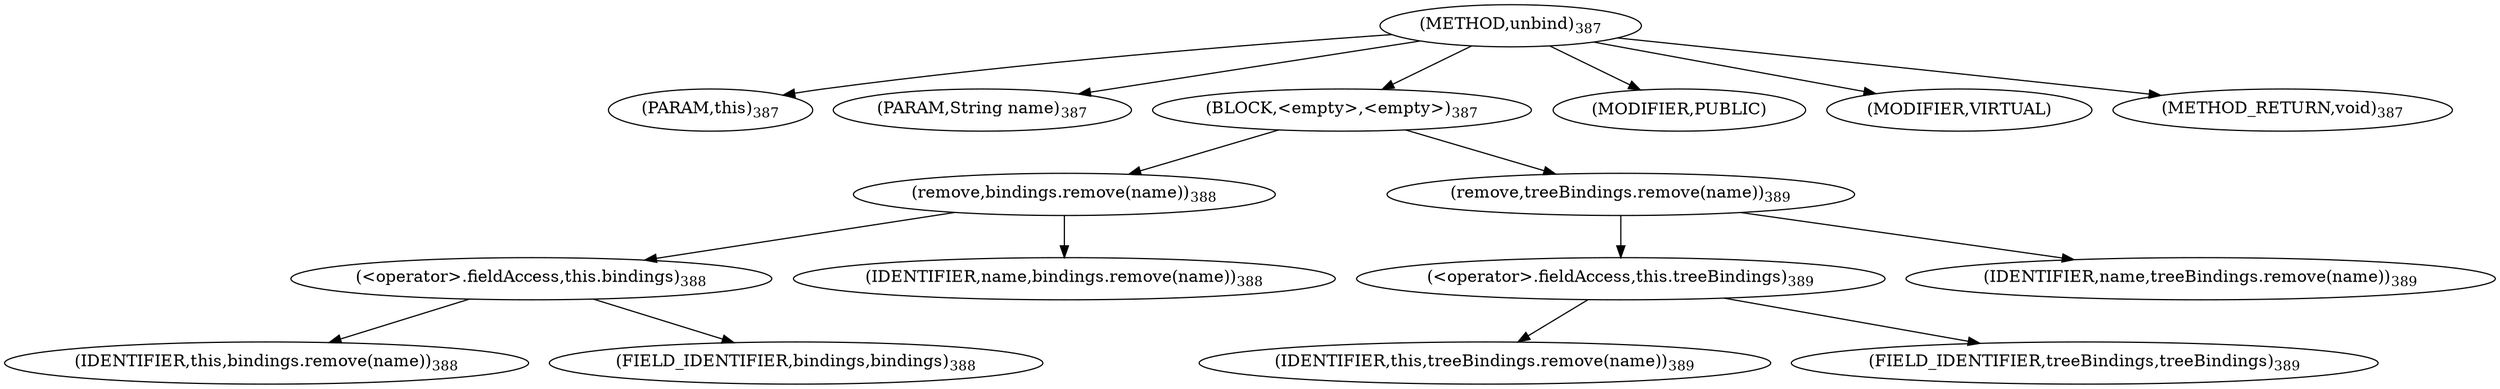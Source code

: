 digraph "unbind" {  
"1376" [label = <(METHOD,unbind)<SUB>387</SUB>> ]
"1377" [label = <(PARAM,this)<SUB>387</SUB>> ]
"1378" [label = <(PARAM,String name)<SUB>387</SUB>> ]
"1379" [label = <(BLOCK,&lt;empty&gt;,&lt;empty&gt;)<SUB>387</SUB>> ]
"1380" [label = <(remove,bindings.remove(name))<SUB>388</SUB>> ]
"1381" [label = <(&lt;operator&gt;.fieldAccess,this.bindings)<SUB>388</SUB>> ]
"1382" [label = <(IDENTIFIER,this,bindings.remove(name))<SUB>388</SUB>> ]
"1383" [label = <(FIELD_IDENTIFIER,bindings,bindings)<SUB>388</SUB>> ]
"1384" [label = <(IDENTIFIER,name,bindings.remove(name))<SUB>388</SUB>> ]
"1385" [label = <(remove,treeBindings.remove(name))<SUB>389</SUB>> ]
"1386" [label = <(&lt;operator&gt;.fieldAccess,this.treeBindings)<SUB>389</SUB>> ]
"1387" [label = <(IDENTIFIER,this,treeBindings.remove(name))<SUB>389</SUB>> ]
"1388" [label = <(FIELD_IDENTIFIER,treeBindings,treeBindings)<SUB>389</SUB>> ]
"1389" [label = <(IDENTIFIER,name,treeBindings.remove(name))<SUB>389</SUB>> ]
"1390" [label = <(MODIFIER,PUBLIC)> ]
"1391" [label = <(MODIFIER,VIRTUAL)> ]
"1392" [label = <(METHOD_RETURN,void)<SUB>387</SUB>> ]
  "1376" -> "1377" 
  "1376" -> "1378" 
  "1376" -> "1379" 
  "1376" -> "1390" 
  "1376" -> "1391" 
  "1376" -> "1392" 
  "1379" -> "1380" 
  "1379" -> "1385" 
  "1380" -> "1381" 
  "1380" -> "1384" 
  "1381" -> "1382" 
  "1381" -> "1383" 
  "1385" -> "1386" 
  "1385" -> "1389" 
  "1386" -> "1387" 
  "1386" -> "1388" 
}
